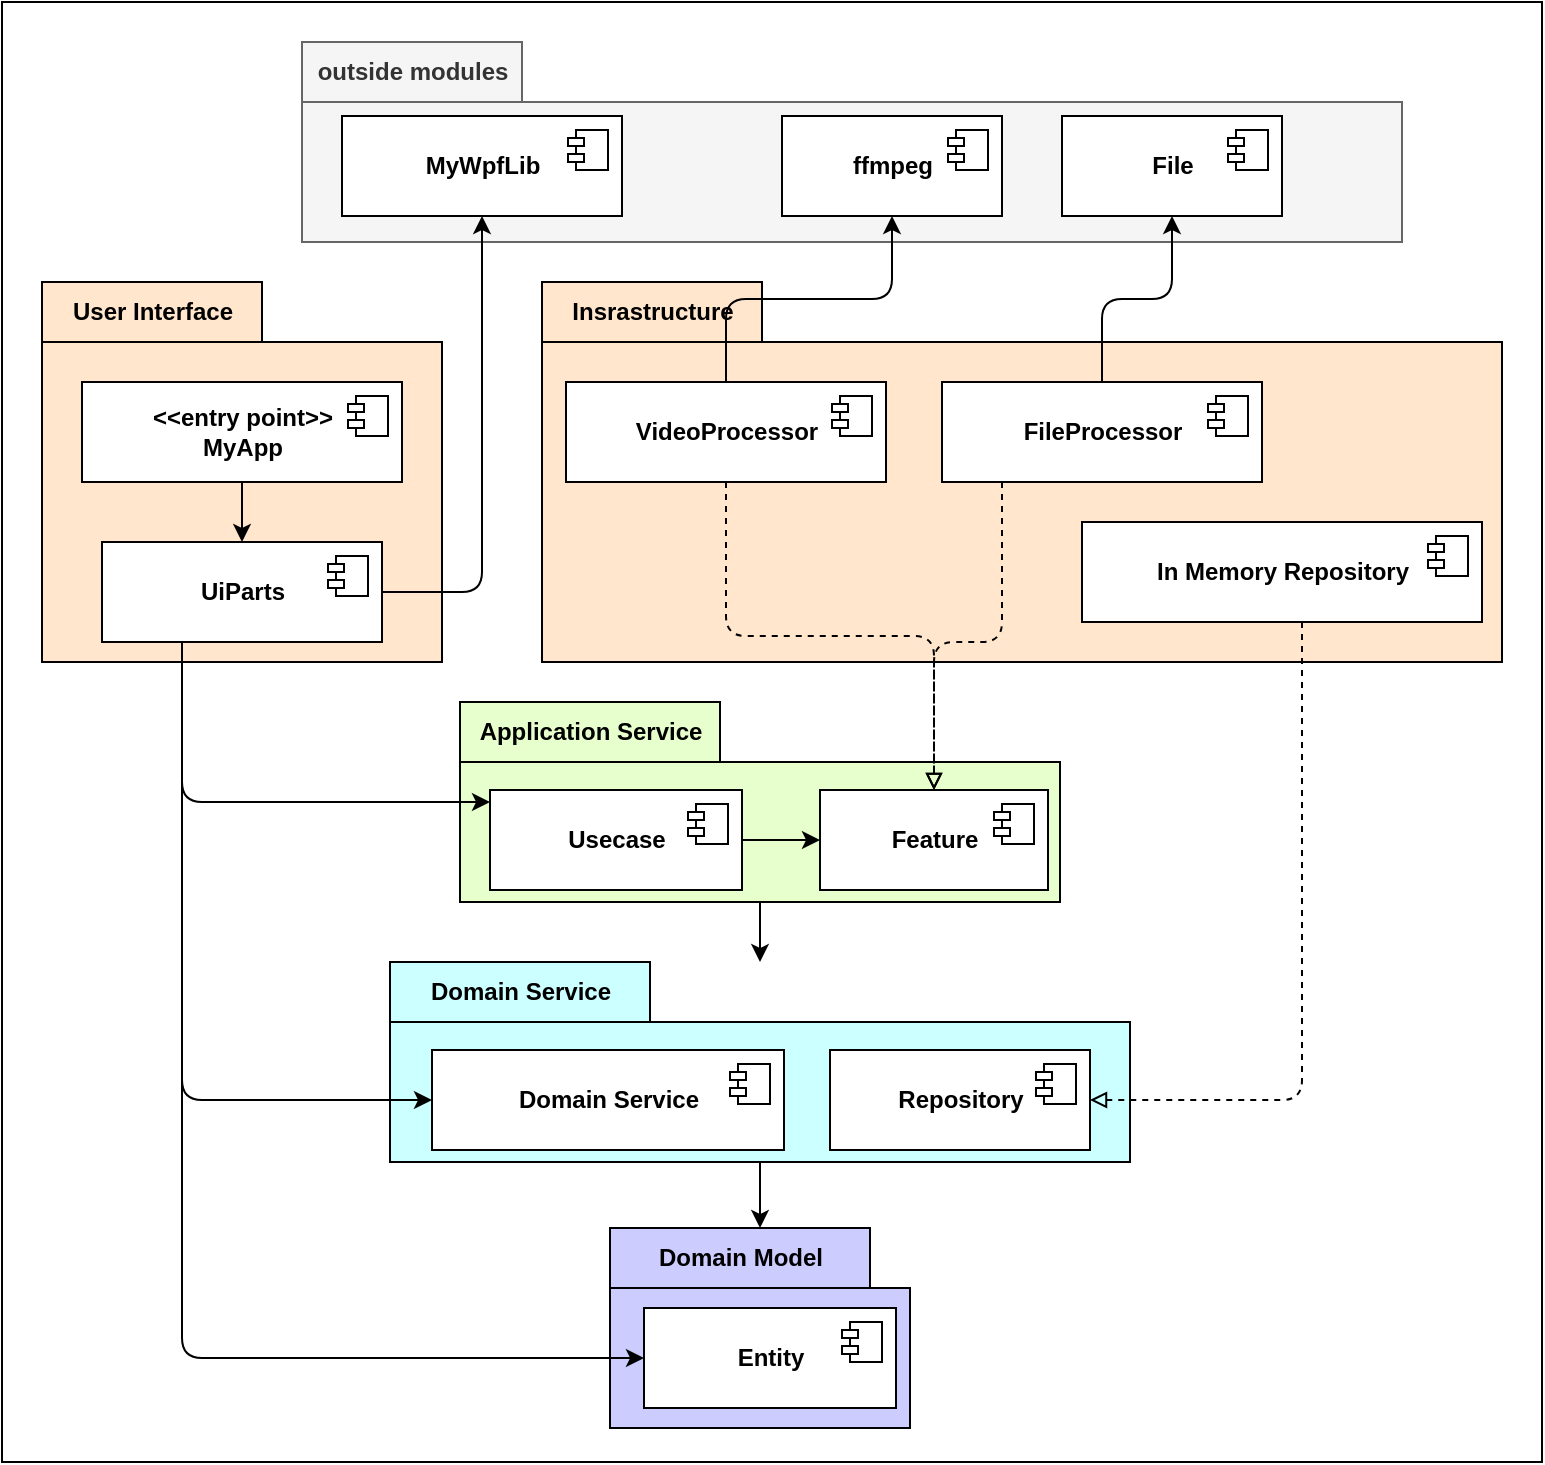 <mxfile>
    <diagram id="X39Npyqxrh9zBljo1jEF" name="コンポーネント図">
        <mxGraphModel dx="1235" dy="1888" grid="1" gridSize="10" guides="1" tooltips="1" connect="1" arrows="1" fold="1" page="1" pageScale="1" pageWidth="827" pageHeight="1169" math="0" shadow="0">
            <root>
                <mxCell id="0"/>
                <mxCell id="1" parent="0"/>
                <mxCell id="83" value="" style="rounded=0;whiteSpace=wrap;html=1;strokeColor=default;fillColor=default;gradientColor=none;" vertex="1" parent="1">
                    <mxGeometry x="70" y="-10" width="770" height="730" as="geometry"/>
                </mxCell>
                <mxCell id="2" value="User Interface" style="shape=folder;fontStyle=1;tabWidth=110;tabHeight=30;tabPosition=left;html=1;boundedLbl=1;labelInHeader=1;container=1;collapsible=0;fillColor=#FFE6CC;" vertex="1" parent="1">
                    <mxGeometry x="90" y="130" width="200" height="190" as="geometry"/>
                </mxCell>
                <mxCell id="3" value="" style="html=1;strokeColor=none;resizeWidth=1;resizeHeight=1;fillColor=none;part=1;connectable=0;allowArrows=0;deletable=0;" vertex="1" parent="2">
                    <mxGeometry width="200.0" height="133" relative="1" as="geometry">
                        <mxPoint y="30" as="offset"/>
                    </mxGeometry>
                </mxCell>
                <mxCell id="23" value="&lt;b&gt;UiParts&lt;/b&gt;" style="html=1;dropTarget=0;" vertex="1" parent="2">
                    <mxGeometry x="30" y="130" width="140" height="50" as="geometry"/>
                </mxCell>
                <mxCell id="24" value="" style="shape=module;jettyWidth=8;jettyHeight=4;strokeColor=default;fillColor=default;gradientColor=none;" vertex="1" parent="23">
                    <mxGeometry x="1" width="20" height="20" relative="1" as="geometry">
                        <mxPoint x="-27" y="7" as="offset"/>
                    </mxGeometry>
                </mxCell>
                <mxCell id="84" style="edgeStyle=orthogonalEdgeStyle;html=1;endArrow=classic;endFill=1;" edge="1" parent="2" source="25" target="23">
                    <mxGeometry relative="1" as="geometry"/>
                </mxCell>
                <mxCell id="25" value="&lt;b&gt;&amp;lt;&amp;lt;entry point&amp;gt;&amp;gt;&lt;br&gt;MyApp&lt;br&gt;&lt;/b&gt;" style="html=1;dropTarget=0;" vertex="1" parent="2">
                    <mxGeometry x="20" y="50" width="160" height="50" as="geometry"/>
                </mxCell>
                <mxCell id="26" value="" style="shape=module;jettyWidth=8;jettyHeight=4;strokeColor=default;fillColor=default;gradientColor=none;" vertex="1" parent="25">
                    <mxGeometry x="1" width="20" height="20" relative="1" as="geometry">
                        <mxPoint x="-27" y="7" as="offset"/>
                    </mxGeometry>
                </mxCell>
                <mxCell id="5" value="Insrastructure" style="shape=folder;fontStyle=1;tabWidth=110;tabHeight=30;tabPosition=left;html=1;boundedLbl=1;labelInHeader=1;container=1;collapsible=0;fillColor=#FFE6CC;" vertex="1" parent="1">
                    <mxGeometry x="340" y="130" width="480" height="190" as="geometry"/>
                </mxCell>
                <mxCell id="6" value="" style="html=1;strokeColor=none;resizeWidth=1;resizeHeight=1;fillColor=none;part=1;connectable=0;allowArrows=0;deletable=0;" vertex="1" parent="5">
                    <mxGeometry width="410" height="133" relative="1" as="geometry">
                        <mxPoint y="30" as="offset"/>
                    </mxGeometry>
                </mxCell>
                <mxCell id="58" value="&lt;b&gt;VideoProcessor&lt;/b&gt;" style="html=1;dropTarget=0;" vertex="1" parent="5">
                    <mxGeometry x="12" y="50" width="160" height="50" as="geometry"/>
                </mxCell>
                <mxCell id="59" value="" style="shape=module;jettyWidth=8;jettyHeight=4;strokeColor=default;fillColor=default;gradientColor=none;" vertex="1" parent="58">
                    <mxGeometry x="1" width="20" height="20" relative="1" as="geometry">
                        <mxPoint x="-27" y="7" as="offset"/>
                    </mxGeometry>
                </mxCell>
                <mxCell id="60" value="&lt;b&gt;FileProcessor&lt;/b&gt;" style="html=1;dropTarget=0;" vertex="1" parent="5">
                    <mxGeometry x="200" y="50" width="160" height="50" as="geometry"/>
                </mxCell>
                <mxCell id="61" value="" style="shape=module;jettyWidth=8;jettyHeight=4;strokeColor=default;fillColor=default;gradientColor=none;" vertex="1" parent="60">
                    <mxGeometry x="1" width="20" height="20" relative="1" as="geometry">
                        <mxPoint x="-27" y="7" as="offset"/>
                    </mxGeometry>
                </mxCell>
                <mxCell id="62" value="&lt;b&gt;In Memory Repository&lt;/b&gt;" style="html=1;dropTarget=0;" vertex="1" parent="5">
                    <mxGeometry x="270" y="120" width="200" height="50" as="geometry"/>
                </mxCell>
                <mxCell id="63" value="" style="shape=module;jettyWidth=8;jettyHeight=4;strokeColor=default;fillColor=default;gradientColor=none;" vertex="1" parent="62">
                    <mxGeometry x="1" width="20" height="20" relative="1" as="geometry">
                        <mxPoint x="-27" y="7" as="offset"/>
                    </mxGeometry>
                </mxCell>
                <mxCell id="78" style="edgeStyle=orthogonalEdgeStyle;html=1;endArrow=classic;endFill=1;" edge="1" parent="1" source="7" target="9">
                    <mxGeometry relative="1" as="geometry"/>
                </mxCell>
                <mxCell id="7" value="Application Service" style="shape=folder;fontStyle=1;tabWidth=130;tabHeight=30;tabPosition=left;html=1;boundedLbl=1;labelInHeader=1;container=1;collapsible=0;fillColor=#E6FFCC;" vertex="1" parent="1">
                    <mxGeometry x="299" y="340" width="300" height="100" as="geometry"/>
                </mxCell>
                <mxCell id="8" value="" style="html=1;strokeColor=none;resizeWidth=1;resizeHeight=1;fillColor=none;part=1;connectable=0;allowArrows=0;deletable=0;" vertex="1" parent="7">
                    <mxGeometry width="300" height="70" relative="1" as="geometry">
                        <mxPoint y="30" as="offset"/>
                    </mxGeometry>
                </mxCell>
                <mxCell id="79" style="edgeStyle=orthogonalEdgeStyle;html=1;endArrow=classic;endFill=1;" edge="1" parent="7" source="33" target="35">
                    <mxGeometry relative="1" as="geometry"/>
                </mxCell>
                <mxCell id="33" value="&lt;b&gt;Usecase&lt;/b&gt;" style="html=1;dropTarget=0;" vertex="1" parent="7">
                    <mxGeometry x="15" y="44" width="126" height="50" as="geometry"/>
                </mxCell>
                <mxCell id="34" value="" style="shape=module;jettyWidth=8;jettyHeight=4;strokeColor=default;fillColor=default;gradientColor=none;" vertex="1" parent="33">
                    <mxGeometry x="1" width="20" height="20" relative="1" as="geometry">
                        <mxPoint x="-27" y="7" as="offset"/>
                    </mxGeometry>
                </mxCell>
                <mxCell id="35" value="&lt;b&gt;Feature&lt;/b&gt;" style="html=1;dropTarget=0;" vertex="1" parent="7">
                    <mxGeometry x="180" y="44" width="114" height="50" as="geometry"/>
                </mxCell>
                <mxCell id="36" value="" style="shape=module;jettyWidth=8;jettyHeight=4;strokeColor=default;fillColor=default;gradientColor=none;" vertex="1" parent="35">
                    <mxGeometry x="1" width="20" height="20" relative="1" as="geometry">
                        <mxPoint x="-27" y="7" as="offset"/>
                    </mxGeometry>
                </mxCell>
                <mxCell id="80" style="edgeStyle=orthogonalEdgeStyle;html=1;endArrow=classic;endFill=1;" edge="1" parent="1" source="9" target="11">
                    <mxGeometry relative="1" as="geometry"/>
                </mxCell>
                <mxCell id="9" value="Domain Service" style="shape=folder;fontStyle=1;tabWidth=130;tabHeight=30;tabPosition=left;html=1;boundedLbl=1;labelInHeader=1;container=1;collapsible=0;fillColor=#CCFFFF;" vertex="1" parent="1">
                    <mxGeometry x="264" y="470" width="370" height="100" as="geometry"/>
                </mxCell>
                <mxCell id="10" value="" style="html=1;strokeColor=none;resizeWidth=1;resizeHeight=1;fillColor=none;part=1;connectable=0;allowArrows=0;deletable=0;" vertex="1" parent="9">
                    <mxGeometry width="370" height="70" relative="1" as="geometry">
                        <mxPoint y="30" as="offset"/>
                    </mxGeometry>
                </mxCell>
                <mxCell id="46" value="&lt;b&gt;Domain Service&lt;/b&gt;" style="html=1;dropTarget=0;" vertex="1" parent="9">
                    <mxGeometry x="21" y="44" width="176" height="50" as="geometry"/>
                </mxCell>
                <mxCell id="47" value="" style="shape=module;jettyWidth=8;jettyHeight=4;strokeColor=default;fillColor=default;gradientColor=none;" vertex="1" parent="46">
                    <mxGeometry x="1" width="20" height="20" relative="1" as="geometry">
                        <mxPoint x="-27" y="7" as="offset"/>
                    </mxGeometry>
                </mxCell>
                <mxCell id="48" value="&lt;b&gt;Repository&lt;/b&gt;" style="html=1;dropTarget=0;" vertex="1" parent="9">
                    <mxGeometry x="220" y="44" width="130" height="50" as="geometry"/>
                </mxCell>
                <mxCell id="49" value="" style="shape=module;jettyWidth=8;jettyHeight=4;strokeColor=default;fillColor=default;gradientColor=none;" vertex="1" parent="48">
                    <mxGeometry x="1" width="20" height="20" relative="1" as="geometry">
                        <mxPoint x="-27" y="7" as="offset"/>
                    </mxGeometry>
                </mxCell>
                <mxCell id="11" value="Domain Model" style="shape=folder;fontStyle=1;tabWidth=130;tabHeight=30;tabPosition=left;html=1;boundedLbl=1;labelInHeader=1;container=1;collapsible=0;fillColor=#CCCCFF;gradientColor=none;" vertex="1" parent="1">
                    <mxGeometry x="374" y="603" width="150" height="100" as="geometry"/>
                </mxCell>
                <mxCell id="12" value="" style="html=1;strokeColor=none;resizeWidth=1;resizeHeight=1;fillColor=none;part=1;connectable=0;allowArrows=0;deletable=0;" vertex="1" parent="11">
                    <mxGeometry width="150" height="70" relative="1" as="geometry">
                        <mxPoint y="30" as="offset"/>
                    </mxGeometry>
                </mxCell>
                <mxCell id="64" value="&lt;b&gt;Entity&lt;/b&gt;" style="html=1;dropTarget=0;" vertex="1" parent="11">
                    <mxGeometry x="17" y="40" width="126" height="50" as="geometry"/>
                </mxCell>
                <mxCell id="65" value="" style="shape=module;jettyWidth=8;jettyHeight=4;strokeColor=default;fillColor=default;gradientColor=none;" vertex="1" parent="64">
                    <mxGeometry x="1" width="20" height="20" relative="1" as="geometry">
                        <mxPoint x="-27" y="7" as="offset"/>
                    </mxGeometry>
                </mxCell>
                <mxCell id="13" value="outside modules" style="shape=folder;fontStyle=1;tabWidth=110;tabHeight=30;tabPosition=left;html=1;boundedLbl=1;labelInHeader=1;container=1;collapsible=0;fillColor=#f5f5f5;fontColor=#333333;strokeColor=#666666;" vertex="1" parent="1">
                    <mxGeometry x="220" y="10" width="550" height="100" as="geometry"/>
                </mxCell>
                <mxCell id="14" value="" style="html=1;strokeColor=none;resizeWidth=1;resizeHeight=1;fillColor=none;part=1;connectable=0;allowArrows=0;deletable=0;" vertex="1" parent="13">
                    <mxGeometry width="550" height="70" relative="1" as="geometry">
                        <mxPoint y="30" as="offset"/>
                    </mxGeometry>
                </mxCell>
                <mxCell id="21" value="&lt;b&gt;MyWpfLib&lt;/b&gt;" style="html=1;dropTarget=0;" vertex="1" parent="13">
                    <mxGeometry x="20" y="37" width="140" height="50" as="geometry"/>
                </mxCell>
                <mxCell id="22" value="" style="shape=module;jettyWidth=8;jettyHeight=4;strokeColor=default;fillColor=default;gradientColor=none;" vertex="1" parent="21">
                    <mxGeometry x="1" width="20" height="20" relative="1" as="geometry">
                        <mxPoint x="-27" y="7" as="offset"/>
                    </mxGeometry>
                </mxCell>
                <mxCell id="19" value="&lt;b&gt;ffmpeg&lt;/b&gt;" style="html=1;dropTarget=0;" vertex="1" parent="13">
                    <mxGeometry x="240" y="37" width="110" height="50" as="geometry"/>
                </mxCell>
                <mxCell id="20" value="" style="shape=module;jettyWidth=8;jettyHeight=4;strokeColor=default;fillColor=default;gradientColor=none;" vertex="1" parent="19">
                    <mxGeometry x="1" width="20" height="20" relative="1" as="geometry">
                        <mxPoint x="-27" y="7" as="offset"/>
                    </mxGeometry>
                </mxCell>
                <mxCell id="31" value="&lt;b&gt;File&lt;/b&gt;" style="html=1;dropTarget=0;" vertex="1" parent="13">
                    <mxGeometry x="380" y="37" width="110" height="50" as="geometry"/>
                </mxCell>
                <mxCell id="32" value="" style="shape=module;jettyWidth=8;jettyHeight=4;strokeColor=default;fillColor=default;gradientColor=none;" vertex="1" parent="31">
                    <mxGeometry x="1" width="20" height="20" relative="1" as="geometry">
                        <mxPoint x="-27" y="7" as="offset"/>
                    </mxGeometry>
                </mxCell>
                <mxCell id="66" style="edgeStyle=orthogonalEdgeStyle;html=1;" edge="1" parent="1" source="23" target="21">
                    <mxGeometry relative="1" as="geometry">
                        <Array as="points">
                            <mxPoint x="310" y="285"/>
                        </Array>
                    </mxGeometry>
                </mxCell>
                <mxCell id="67" style="edgeStyle=orthogonalEdgeStyle;html=1;" edge="1" parent="1" source="58" target="19">
                    <mxGeometry relative="1" as="geometry"/>
                </mxCell>
                <mxCell id="68" style="edgeStyle=orthogonalEdgeStyle;html=1;" edge="1" parent="1" source="60" target="31">
                    <mxGeometry relative="1" as="geometry"/>
                </mxCell>
                <mxCell id="69" style="edgeStyle=orthogonalEdgeStyle;html=1;" edge="1" parent="1" source="23" target="33">
                    <mxGeometry relative="1" as="geometry">
                        <Array as="points">
                            <mxPoint x="160" y="390"/>
                        </Array>
                    </mxGeometry>
                </mxCell>
                <mxCell id="73" style="edgeStyle=orthogonalEdgeStyle;html=1;endArrow=block;endFill=0;dashed=1;" edge="1" parent="1" source="58" target="35">
                    <mxGeometry relative="1" as="geometry"/>
                </mxCell>
                <mxCell id="76" style="edgeStyle=orthogonalEdgeStyle;html=1;endArrow=block;endFill=0;dashed=1;" edge="1" parent="1" source="60" target="35">
                    <mxGeometry relative="1" as="geometry">
                        <Array as="points">
                            <mxPoint x="570" y="310"/>
                            <mxPoint x="536" y="310"/>
                        </Array>
                    </mxGeometry>
                </mxCell>
                <mxCell id="77" style="edgeStyle=orthogonalEdgeStyle;html=1;endArrow=block;endFill=0;dashed=1;" edge="1" parent="1" source="62" target="48">
                    <mxGeometry relative="1" as="geometry">
                        <mxPoint x="610" y="240" as="sourcePoint"/>
                        <mxPoint x="467" y="390" as="targetPoint"/>
                        <Array as="points">
                            <mxPoint x="720" y="539"/>
                        </Array>
                    </mxGeometry>
                </mxCell>
                <mxCell id="81" style="edgeStyle=orthogonalEdgeStyle;html=1;endArrow=classic;endFill=1;" edge="1" parent="1" source="23" target="46">
                    <mxGeometry relative="1" as="geometry">
                        <Array as="points">
                            <mxPoint x="160" y="539"/>
                        </Array>
                    </mxGeometry>
                </mxCell>
                <mxCell id="82" style="edgeStyle=orthogonalEdgeStyle;html=1;endArrow=classic;endFill=1;" edge="1" parent="1" source="23" target="64">
                    <mxGeometry relative="1" as="geometry">
                        <mxPoint x="190" y="320" as="sourcePoint"/>
                        <mxPoint x="216" y="549" as="targetPoint"/>
                        <Array as="points">
                            <mxPoint x="160" y="668"/>
                        </Array>
                    </mxGeometry>
                </mxCell>
            </root>
        </mxGraphModel>
    </diagram>
    <diagram id="o2lsOLlshhJhy6CteucU" name="ユースケース図">
        <mxGraphModel dx="1050" dy="611" grid="1" gridSize="10" guides="1" tooltips="1" connect="1" arrows="1" fold="1" page="1" pageScale="1" pageWidth="827" pageHeight="1169" math="0" shadow="0">
            <root>
                <mxCell id="0"/>
                <mxCell id="1" parent="0"/>
                <mxCell id="Hpk9KjjmPDuPUCRb3gI8-1" value="" style="rounded=0;whiteSpace=wrap;html=1;strokeColor=default;fillColor=default;gradientColor=none;" vertex="1" parent="1">
                    <mxGeometry x="100" width="590" height="500" as="geometry"/>
                </mxCell>
                <mxCell id="Hpk9KjjmPDuPUCRb3gI8-14" style="edgeStyle=none;html=1;endArrow=classic;endFill=1;" edge="1" parent="1" source="Hpk9KjjmPDuPUCRb3gI8-2" target="Hpk9KjjmPDuPUCRb3gI8-3">
                    <mxGeometry relative="1" as="geometry"/>
                </mxCell>
                <mxCell id="Hpk9KjjmPDuPUCRb3gI8-15" style="edgeStyle=none;html=1;endArrow=classic;endFill=1;" edge="1" parent="1" source="Hpk9KjjmPDuPUCRb3gI8-2" target="Hpk9KjjmPDuPUCRb3gI8-6">
                    <mxGeometry relative="1" as="geometry"/>
                </mxCell>
                <mxCell id="Hpk9KjjmPDuPUCRb3gI8-16" style="edgeStyle=none;html=1;endArrow=classic;endFill=1;" edge="1" parent="1" source="Hpk9KjjmPDuPUCRb3gI8-2" target="Hpk9KjjmPDuPUCRb3gI8-5">
                    <mxGeometry relative="1" as="geometry"/>
                </mxCell>
                <mxCell id="Hpk9KjjmPDuPUCRb3gI8-17" style="edgeStyle=none;html=1;endArrow=classic;endFill=1;" edge="1" parent="1" source="Hpk9KjjmPDuPUCRb3gI8-2" target="Hpk9KjjmPDuPUCRb3gI8-4">
                    <mxGeometry relative="1" as="geometry"/>
                </mxCell>
                <mxCell id="Hpk9KjjmPDuPUCRb3gI8-25" style="edgeStyle=none;html=1;endArrow=classic;endFill=1;" edge="1" parent="1" source="Hpk9KjjmPDuPUCRb3gI8-2" target="Hpk9KjjmPDuPUCRb3gI8-24">
                    <mxGeometry relative="1" as="geometry"/>
                </mxCell>
                <mxCell id="Hpk9KjjmPDuPUCRb3gI8-2" value="Actor" style="shape=umlActor;verticalLabelPosition=bottom;verticalAlign=top;html=1;strokeColor=default;fillColor=default;gradientColor=none;" vertex="1" parent="1">
                    <mxGeometry x="150" y="230" width="30" height="60" as="geometry"/>
                </mxCell>
                <mxCell id="Hpk9KjjmPDuPUCRb3gI8-20" style="edgeStyle=none;html=1;endArrow=classic;endFill=1;" edge="1" parent="1" source="Hpk9KjjmPDuPUCRb3gI8-3" target="Hpk9KjjmPDuPUCRb3gI8-18">
                    <mxGeometry relative="1" as="geometry"/>
                </mxCell>
                <mxCell id="Hpk9KjjmPDuPUCRb3gI8-21" value="&amp;lt;&amp;lt;include&amp;gt;&amp;gt;" style="edgeLabel;html=1;align=center;verticalAlign=middle;resizable=0;points=[];" vertex="1" connectable="0" parent="Hpk9KjjmPDuPUCRb3gI8-20">
                    <mxGeometry x="-0.548" y="-1" relative="1" as="geometry">
                        <mxPoint x="26" y="-18" as="offset"/>
                    </mxGeometry>
                </mxCell>
                <mxCell id="Hpk9KjjmPDuPUCRb3gI8-3" value="前処理対象ファイル&lt;br&gt;を指定する" style="ellipse;whiteSpace=wrap;html=1;strokeColor=default;fillColor=default;gradientColor=none;" vertex="1" parent="1">
                    <mxGeometry x="260" y="50" width="140" height="70" as="geometry"/>
                </mxCell>
                <mxCell id="Hpk9KjjmPDuPUCRb3gI8-4" value="前処理を実行する" style="ellipse;whiteSpace=wrap;html=1;strokeColor=default;fillColor=default;gradientColor=none;" vertex="1" parent="1">
                    <mxGeometry x="274" y="400" width="140" height="70" as="geometry"/>
                </mxCell>
                <mxCell id="Hpk9KjjmPDuPUCRb3gI8-5" value="前処理内容を選択する" style="ellipse;whiteSpace=wrap;html=1;strokeColor=default;fillColor=default;gradientColor=none;" vertex="1" parent="1">
                    <mxGeometry x="260" y="230" width="140" height="70" as="geometry"/>
                </mxCell>
                <mxCell id="Hpk9KjjmPDuPUCRb3gI8-10" style="html=1;endArrow=classic;endFill=1;" edge="1" parent="1" source="Hpk9KjjmPDuPUCRb3gI8-6" target="Hpk9KjjmPDuPUCRb3gI8-7">
                    <mxGeometry relative="1" as="geometry"/>
                </mxCell>
                <mxCell id="Hpk9KjjmPDuPUCRb3gI8-11" value="&amp;lt;&amp;lt;extend&amp;gt;&amp;gt;" style="edgeLabel;html=1;align=center;verticalAlign=middle;resizable=0;points=[];" vertex="1" connectable="0" parent="Hpk9KjjmPDuPUCRb3gI8-10">
                    <mxGeometry x="-0.491" y="1" relative="1" as="geometry">
                        <mxPoint x="2" y="-14" as="offset"/>
                    </mxGeometry>
                </mxCell>
                <mxCell id="Hpk9KjjmPDuPUCRb3gI8-6" value="ファイル名を撮影日に&lt;br&gt;変更する" style="ellipse;whiteSpace=wrap;html=1;strokeColor=default;fillColor=default;gradientColor=none;" vertex="1" parent="1">
                    <mxGeometry x="260" y="150" width="140" height="70" as="geometry"/>
                </mxCell>
                <mxCell id="Hpk9KjjmPDuPUCRb3gI8-7" value="ファイル名の日時&lt;br&gt;を利用" style="ellipse;whiteSpace=wrap;html=1;strokeColor=default;fillColor=default;gradientColor=none;" vertex="1" parent="1">
                    <mxGeometry x="460" y="140" width="140" height="70" as="geometry"/>
                </mxCell>
                <mxCell id="Hpk9KjjmPDuPUCRb3gI8-8" value="撮影日プロパティを&lt;br&gt;利用" style="ellipse;whiteSpace=wrap;html=1;strokeColor=default;fillColor=default;gradientColor=none;" vertex="1" parent="1">
                    <mxGeometry x="480" y="225" width="140" height="70" as="geometry"/>
                </mxCell>
                <mxCell id="Hpk9KjjmPDuPUCRb3gI8-12" style="html=1;endArrow=classic;endFill=1;" edge="1" parent="1" source="Hpk9KjjmPDuPUCRb3gI8-6" target="Hpk9KjjmPDuPUCRb3gI8-8">
                    <mxGeometry relative="1" as="geometry">
                        <mxPoint x="405.403" y="212.526" as="sourcePoint"/>
                        <mxPoint x="534.666" y="187.564" as="targetPoint"/>
                    </mxGeometry>
                </mxCell>
                <mxCell id="Hpk9KjjmPDuPUCRb3gI8-13" value="&amp;lt;&amp;lt;extend&amp;gt;&amp;gt;" style="edgeLabel;html=1;align=center;verticalAlign=middle;resizable=0;points=[];" vertex="1" connectable="0" parent="Hpk9KjjmPDuPUCRb3gI8-12">
                    <mxGeometry x="-0.491" y="1" relative="1" as="geometry">
                        <mxPoint x="10" y="17" as="offset"/>
                    </mxGeometry>
                </mxCell>
                <mxCell id="Hpk9KjjmPDuPUCRb3gI8-18" value="対象の追加" style="ellipse;whiteSpace=wrap;html=1;strokeColor=default;fillColor=default;gradientColor=none;" vertex="1" parent="1">
                    <mxGeometry x="520" y="10" width="100" height="60" as="geometry"/>
                </mxCell>
                <mxCell id="Hpk9KjjmPDuPUCRb3gI8-19" value="対象の削除" style="ellipse;whiteSpace=wrap;html=1;strokeColor=default;fillColor=default;gradientColor=none;" vertex="1" parent="1">
                    <mxGeometry x="540" y="80" width="100" height="60" as="geometry"/>
                </mxCell>
                <mxCell id="Hpk9KjjmPDuPUCRb3gI8-22" style="edgeStyle=none;html=1;endArrow=classic;endFill=1;" edge="1" parent="1" source="Hpk9KjjmPDuPUCRb3gI8-3" target="Hpk9KjjmPDuPUCRb3gI8-19">
                    <mxGeometry relative="1" as="geometry">
                        <mxPoint x="400" y="90" as="sourcePoint"/>
                        <mxPoint x="532.276" y="58.948" as="targetPoint"/>
                    </mxGeometry>
                </mxCell>
                <mxCell id="Hpk9KjjmPDuPUCRb3gI8-23" value="&amp;lt;&amp;lt;include&amp;gt;&amp;gt;" style="edgeLabel;html=1;align=center;verticalAlign=middle;resizable=0;points=[];" vertex="1" connectable="0" parent="Hpk9KjjmPDuPUCRb3gI8-22">
                    <mxGeometry x="-0.548" y="-1" relative="1" as="geometry">
                        <mxPoint x="19" y="14" as="offset"/>
                    </mxGeometry>
                </mxCell>
                <mxCell id="Hpk9KjjmPDuPUCRb3gI8-24" value="前処理成果物の&lt;br&gt;格納フォルダ指定" style="ellipse;whiteSpace=wrap;html=1;strokeColor=default;fillColor=default;gradientColor=none;" vertex="1" parent="1">
                    <mxGeometry x="280" y="310" width="140" height="70" as="geometry"/>
                </mxCell>
            </root>
        </mxGraphModel>
    </diagram>
</mxfile>